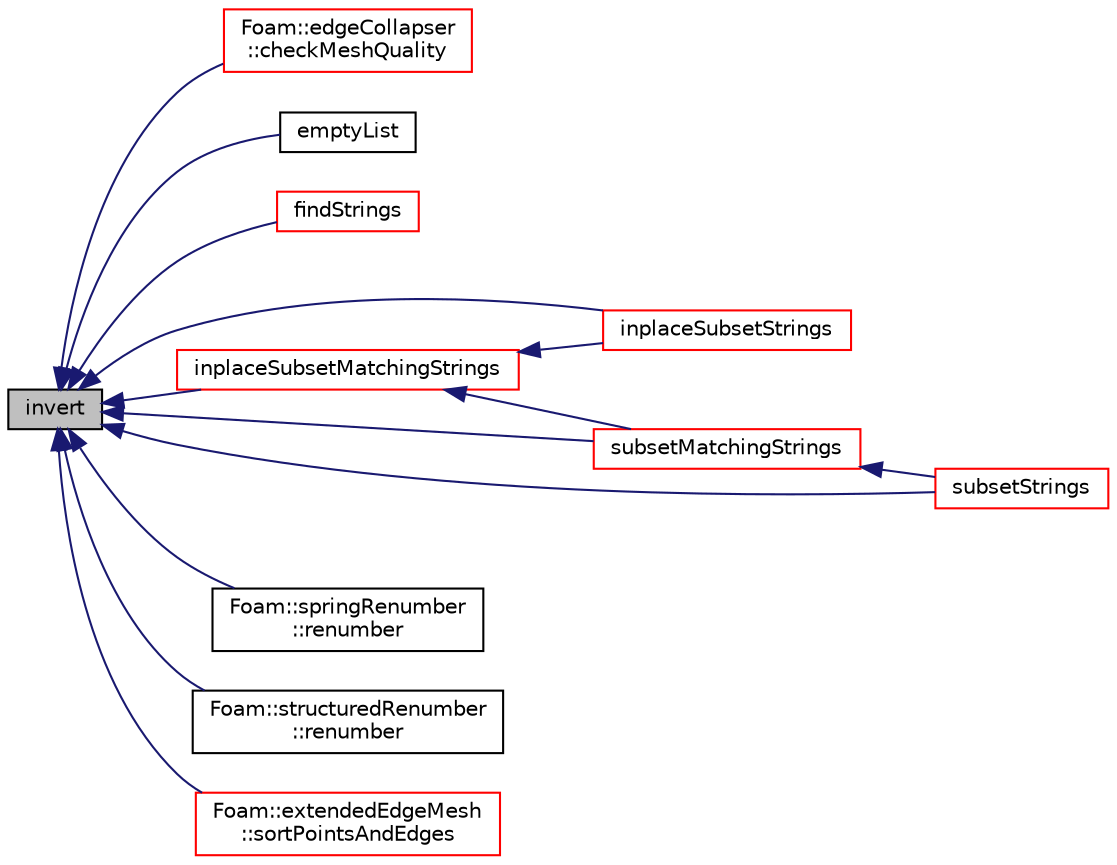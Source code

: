 digraph "invert"
{
  bgcolor="transparent";
  edge [fontname="Helvetica",fontsize="10",labelfontname="Helvetica",labelfontsize="10"];
  node [fontname="Helvetica",fontsize="10",shape=record];
  rankdir="LR";
  Node13381 [label="invert",height=0.2,width=0.4,color="black", fillcolor="grey75", style="filled", fontcolor="black"];
  Node13381 -> Node13382 [dir="back",color="midnightblue",fontsize="10",style="solid",fontname="Helvetica"];
  Node13382 [label="Foam::edgeCollapser\l::checkMeshQuality",height=0.2,width=0.4,color="red",URL="$a22401.html#a05c592dbdbe3fcc0728c2595750b5982",tooltip="Check mesh and mark points on faces in error. "];
  Node13381 -> Node13386 [dir="back",color="midnightblue",fontsize="10",style="solid",fontname="Helvetica"];
  Node13386 [label="emptyList",height=0.2,width=0.4,color="black",URL="$a21851.html#aac3dd6ff6f51f3841ba88a3adb29e073",tooltip="Return reference to zero-sized list. Compare to List::null() which returns. "];
  Node13381 -> Node13387 [dir="back",color="midnightblue",fontsize="10",style="solid",fontname="Helvetica"];
  Node13387 [label="findStrings",height=0.2,width=0.4,color="red",URL="$a21851.html#a24d78dbd0055269ca2a05f27a1edebff",tooltip="Return true if string matches one of the regular expressions. "];
  Node13381 -> Node13792 [dir="back",color="midnightblue",fontsize="10",style="solid",fontname="Helvetica"];
  Node13792 [label="inplaceSubsetMatchingStrings",height=0.2,width=0.4,color="red",URL="$a21851.html#aece86bf06ffb23fa9a43a98cefae8904",tooltip="Inplace extract elements of StringList when regular expression matches. "];
  Node13792 -> Node13794 [dir="back",color="midnightblue",fontsize="10",style="solid",fontname="Helvetica"];
  Node13794 [label="inplaceSubsetStrings",height=0.2,width=0.4,color="red",URL="$a21851.html#a06c755c34060fe2d6a908173e4b9df79",tooltip="Inplace extract elements of StringList when regular expression matches. "];
  Node13792 -> Node13796 [dir="back",color="midnightblue",fontsize="10",style="solid",fontname="Helvetica"];
  Node13796 [label="subsetMatchingStrings",height=0.2,width=0.4,color="red",URL="$a21851.html#a4bc482f054b2f98d550002d8bf1856ea",tooltip="Extract elements of StringList when regular expression matches. "];
  Node13796 -> Node13798 [dir="back",color="midnightblue",fontsize="10",style="solid",fontname="Helvetica"];
  Node13798 [label="subsetStrings",height=0.2,width=0.4,color="red",URL="$a21851.html#a5a46554aee491a72b7261cd81220d121",tooltip="Extract elements of StringList when regular expression matches. "];
  Node13381 -> Node13794 [dir="back",color="midnightblue",fontsize="10",style="solid",fontname="Helvetica"];
  Node13381 -> Node13800 [dir="back",color="midnightblue",fontsize="10",style="solid",fontname="Helvetica"];
  Node13800 [label="Foam::springRenumber\l::renumber",height=0.2,width=0.4,color="black",URL="$a30301.html#a0c124d0687d8a18ac84af7ebee2989af",tooltip="Return the order in which cells need to be visited, i.e. "];
  Node13381 -> Node13780 [dir="back",color="midnightblue",fontsize="10",style="solid",fontname="Helvetica"];
  Node13780 [label="Foam::structuredRenumber\l::renumber",height=0.2,width=0.4,color="black",URL="$a30309.html#a43e03f902cbbeb39d4552a7e1cee9e73",tooltip="Return the order in which cells need to be visited, i.e. "];
  Node13381 -> Node13801 [dir="back",color="midnightblue",fontsize="10",style="solid",fontname="Helvetica"];
  Node13801 [label="Foam::extendedEdgeMesh\l::sortPointsAndEdges",height=0.2,width=0.4,color="red",URL="$a22549.html#a35042787bb1f37f3e2695d3b48e313b0"];
  Node13381 -> Node13796 [dir="back",color="midnightblue",fontsize="10",style="solid",fontname="Helvetica"];
  Node13381 -> Node13798 [dir="back",color="midnightblue",fontsize="10",style="solid",fontname="Helvetica"];
}
